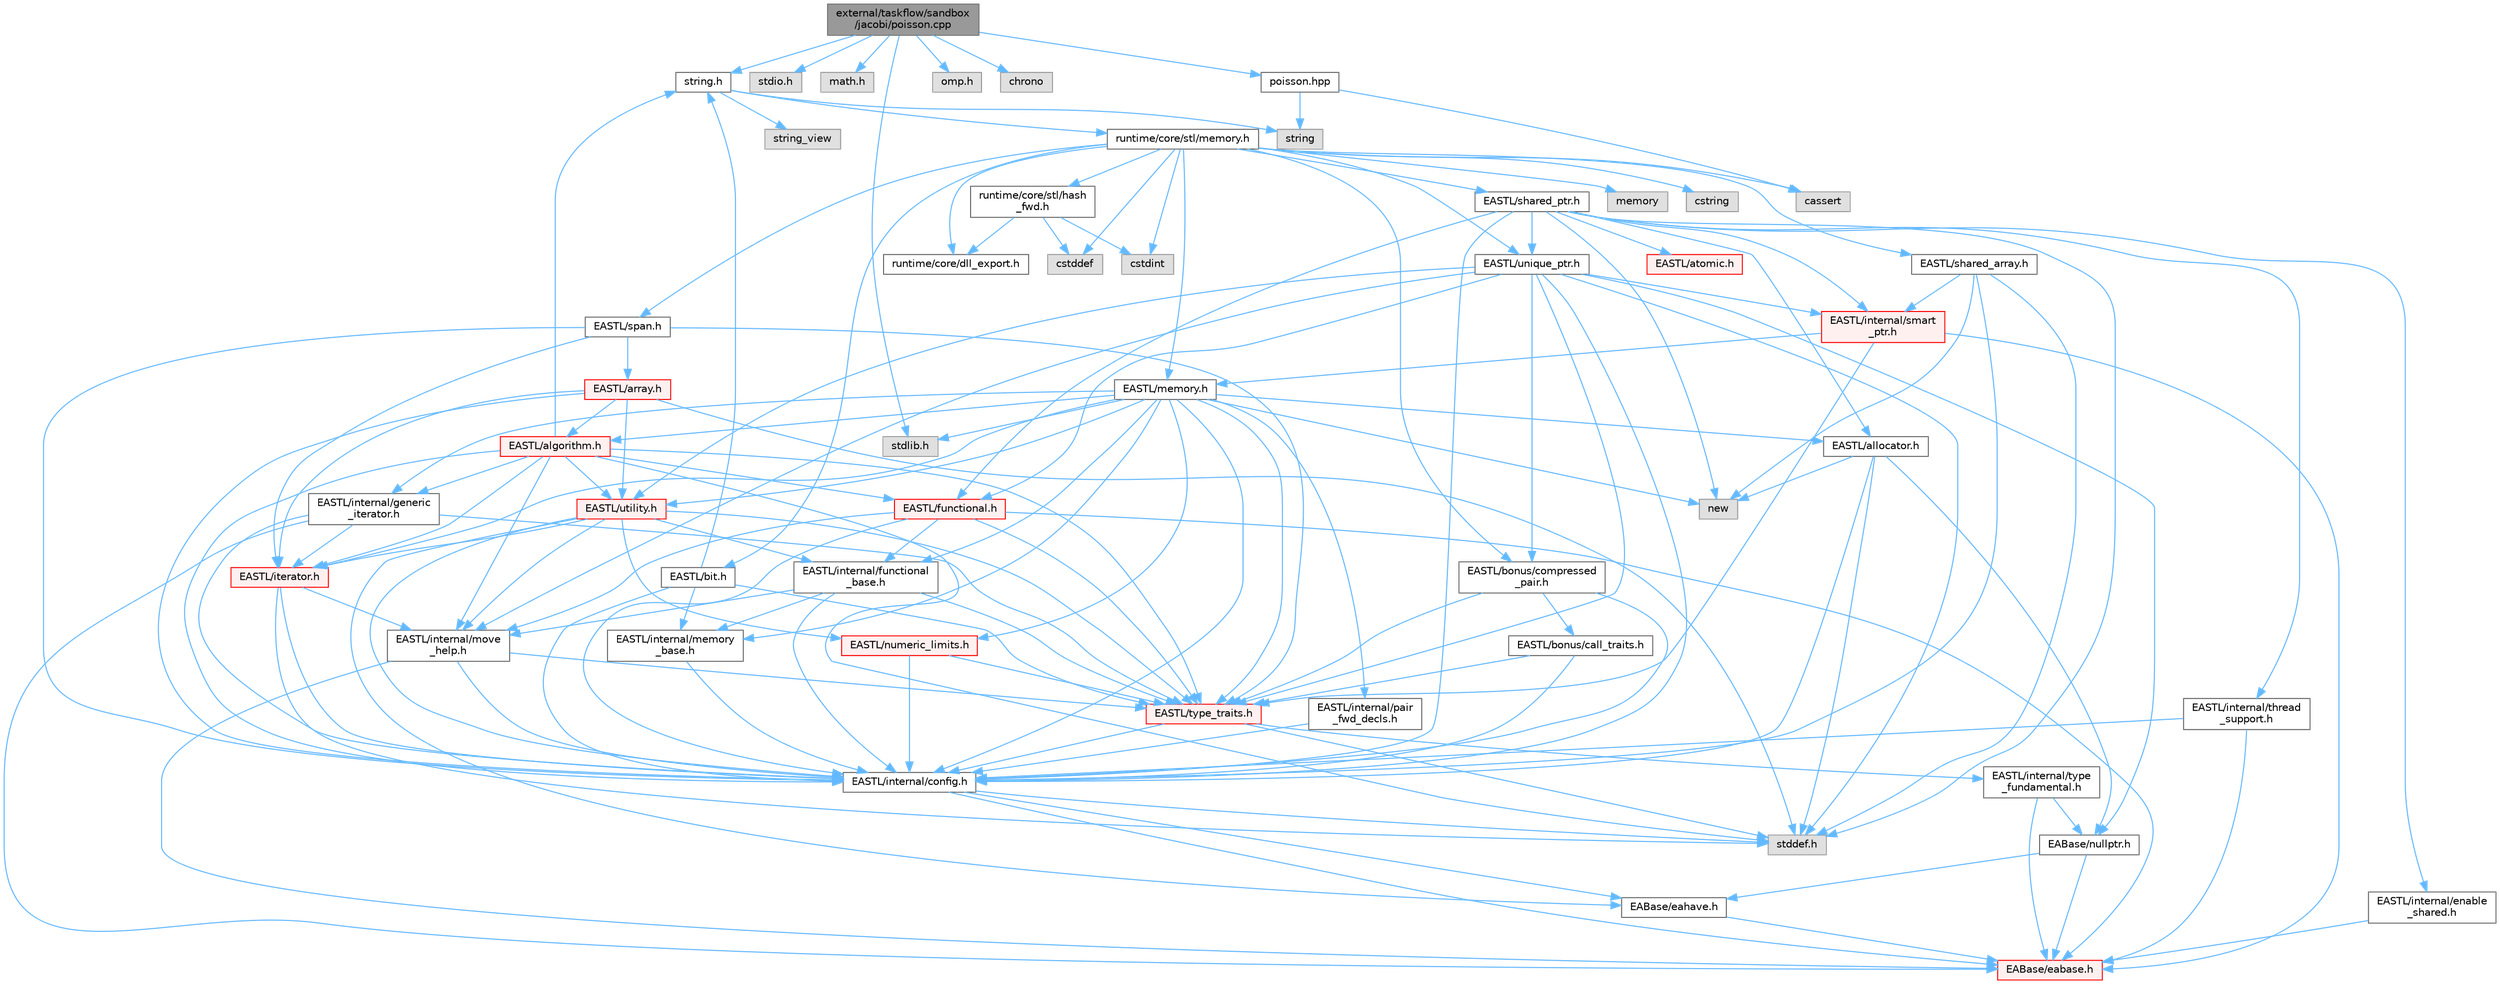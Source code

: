 digraph "external/taskflow/sandbox/jacobi/poisson.cpp"
{
 // LATEX_PDF_SIZE
  bgcolor="transparent";
  edge [fontname=Helvetica,fontsize=10,labelfontname=Helvetica,labelfontsize=10];
  node [fontname=Helvetica,fontsize=10,shape=box,height=0.2,width=0.4];
  Node1 [id="Node000001",label="external/taskflow/sandbox\l/jacobi/poisson.cpp",height=0.2,width=0.4,color="gray40", fillcolor="grey60", style="filled", fontcolor="black",tooltip=" "];
  Node1 -> Node2 [id="edge1_Node000001_Node000002",color="steelblue1",style="solid",tooltip=" "];
  Node2 [id="Node000002",label="stdlib.h",height=0.2,width=0.4,color="grey60", fillcolor="#E0E0E0", style="filled",tooltip=" "];
  Node1 -> Node3 [id="edge2_Node000001_Node000003",color="steelblue1",style="solid",tooltip=" "];
  Node3 [id="Node000003",label="stdio.h",height=0.2,width=0.4,color="grey60", fillcolor="#E0E0E0", style="filled",tooltip=" "];
  Node1 -> Node4 [id="edge3_Node000001_Node000004",color="steelblue1",style="solid",tooltip=" "];
  Node4 [id="Node000004",label="math.h",height=0.2,width=0.4,color="grey60", fillcolor="#E0E0E0", style="filled",tooltip=" "];
  Node1 -> Node5 [id="edge4_Node000001_Node000005",color="steelblue1",style="solid",tooltip=" "];
  Node5 [id="Node000005",label="string.h",height=0.2,width=0.4,color="grey40", fillcolor="white", style="filled",URL="$string_8h.html",tooltip=" "];
  Node5 -> Node6 [id="edge5_Node000005_Node000006",color="steelblue1",style="solid",tooltip=" "];
  Node6 [id="Node000006",label="string",height=0.2,width=0.4,color="grey60", fillcolor="#E0E0E0", style="filled",tooltip=" "];
  Node5 -> Node7 [id="edge6_Node000005_Node000007",color="steelblue1",style="solid",tooltip=" "];
  Node7 [id="Node000007",label="string_view",height=0.2,width=0.4,color="grey60", fillcolor="#E0E0E0", style="filled",tooltip=" "];
  Node5 -> Node8 [id="edge7_Node000005_Node000008",color="steelblue1",style="solid",tooltip=" "];
  Node8 [id="Node000008",label="runtime/core/stl/memory.h",height=0.2,width=0.4,color="grey40", fillcolor="white", style="filled",URL="$runtime_2core_2stl_2memory_8h.html",tooltip=" "];
  Node8 -> Node9 [id="edge8_Node000008_Node000009",color="steelblue1",style="solid",tooltip=" "];
  Node9 [id="Node000009",label="cstddef",height=0.2,width=0.4,color="grey60", fillcolor="#E0E0E0", style="filled",tooltip=" "];
  Node8 -> Node10 [id="edge9_Node000008_Node000010",color="steelblue1",style="solid",tooltip=" "];
  Node10 [id="Node000010",label="cstdint",height=0.2,width=0.4,color="grey60", fillcolor="#E0E0E0", style="filled",tooltip=" "];
  Node8 -> Node11 [id="edge10_Node000008_Node000011",color="steelblue1",style="solid",tooltip=" "];
  Node11 [id="Node000011",label="cassert",height=0.2,width=0.4,color="grey60", fillcolor="#E0E0E0", style="filled",tooltip=" "];
  Node8 -> Node12 [id="edge11_Node000008_Node000012",color="steelblue1",style="solid",tooltip=" "];
  Node12 [id="Node000012",label="memory",height=0.2,width=0.4,color="grey60", fillcolor="#E0E0E0", style="filled",tooltip=" "];
  Node8 -> Node13 [id="edge12_Node000008_Node000013",color="steelblue1",style="solid",tooltip=" "];
  Node13 [id="Node000013",label="cstring",height=0.2,width=0.4,color="grey60", fillcolor="#E0E0E0", style="filled",tooltip=" "];
  Node8 -> Node14 [id="edge13_Node000008_Node000014",color="steelblue1",style="solid",tooltip=" "];
  Node14 [id="Node000014",label="EASTL/bit.h",height=0.2,width=0.4,color="grey40", fillcolor="white", style="filled",URL="$bit_8h.html",tooltip=" "];
  Node14 -> Node15 [id="edge14_Node000014_Node000015",color="steelblue1",style="solid",tooltip=" "];
  Node15 [id="Node000015",label="EASTL/internal/config.h",height=0.2,width=0.4,color="grey40", fillcolor="white", style="filled",URL="$runtime_2_e_a_s_t_l_2include_2_e_a_s_t_l_2internal_2config_8h.html",tooltip=" "];
  Node15 -> Node16 [id="edge15_Node000015_Node000016",color="steelblue1",style="solid",tooltip=" "];
  Node16 [id="Node000016",label="EABase/eabase.h",height=0.2,width=0.4,color="red", fillcolor="#FFF0F0", style="filled",URL="$eabase_8h.html",tooltip=" "];
  Node15 -> Node22 [id="edge16_Node000015_Node000022",color="steelblue1",style="solid",tooltip=" "];
  Node22 [id="Node000022",label="EABase/eahave.h",height=0.2,width=0.4,color="grey40", fillcolor="white", style="filled",URL="$eahave_8h.html",tooltip=" "];
  Node22 -> Node16 [id="edge17_Node000022_Node000016",color="steelblue1",style="solid",tooltip=" "];
  Node15 -> Node23 [id="edge18_Node000015_Node000023",color="steelblue1",style="solid",tooltip=" "];
  Node23 [id="Node000023",label="stddef.h",height=0.2,width=0.4,color="grey60", fillcolor="#E0E0E0", style="filled",tooltip=" "];
  Node14 -> Node24 [id="edge19_Node000014_Node000024",color="steelblue1",style="solid",tooltip=" "];
  Node24 [id="Node000024",label="EASTL/internal/memory\l_base.h",height=0.2,width=0.4,color="grey40", fillcolor="white", style="filled",URL="$memory__base_8h.html",tooltip=" "];
  Node24 -> Node15 [id="edge20_Node000024_Node000015",color="steelblue1",style="solid",tooltip=" "];
  Node14 -> Node25 [id="edge21_Node000014_Node000025",color="steelblue1",style="solid",tooltip=" "];
  Node25 [id="Node000025",label="EASTL/type_traits.h",height=0.2,width=0.4,color="red", fillcolor="#FFF0F0", style="filled",URL="$_e_a_s_t_l_2include_2_e_a_s_t_l_2type__traits_8h.html",tooltip=" "];
  Node25 -> Node15 [id="edge22_Node000025_Node000015",color="steelblue1",style="solid",tooltip=" "];
  Node25 -> Node23 [id="edge23_Node000025_Node000023",color="steelblue1",style="solid",tooltip=" "];
  Node25 -> Node26 [id="edge24_Node000025_Node000026",color="steelblue1",style="solid",tooltip=" "];
  Node26 [id="Node000026",label="EASTL/internal/type\l_fundamental.h",height=0.2,width=0.4,color="grey40", fillcolor="white", style="filled",URL="$type__fundamental_8h.html",tooltip=" "];
  Node26 -> Node16 [id="edge25_Node000026_Node000016",color="steelblue1",style="solid",tooltip=" "];
  Node26 -> Node27 [id="edge26_Node000026_Node000027",color="steelblue1",style="solid",tooltip=" "];
  Node27 [id="Node000027",label="EABase/nullptr.h",height=0.2,width=0.4,color="grey40", fillcolor="white", style="filled",URL="$nullptr_8h.html",tooltip=" "];
  Node27 -> Node16 [id="edge27_Node000027_Node000016",color="steelblue1",style="solid",tooltip=" "];
  Node27 -> Node22 [id="edge28_Node000027_Node000022",color="steelblue1",style="solid",tooltip=" "];
  Node14 -> Node5 [id="edge29_Node000014_Node000005",color="steelblue1",style="solid",tooltip=" "];
  Node8 -> Node35 [id="edge30_Node000008_Node000035",color="steelblue1",style="solid",tooltip=" "];
  Node35 [id="Node000035",label="EASTL/memory.h",height=0.2,width=0.4,color="grey40", fillcolor="white", style="filled",URL="$runtime_2_e_a_s_t_l_2include_2_e_a_s_t_l_2memory_8h.html",tooltip=" "];
  Node35 -> Node15 [id="edge31_Node000035_Node000015",color="steelblue1",style="solid",tooltip=" "];
  Node35 -> Node24 [id="edge32_Node000035_Node000024",color="steelblue1",style="solid",tooltip=" "];
  Node35 -> Node36 [id="edge33_Node000035_Node000036",color="steelblue1",style="solid",tooltip=" "];
  Node36 [id="Node000036",label="EASTL/internal/generic\l_iterator.h",height=0.2,width=0.4,color="grey40", fillcolor="white", style="filled",URL="$generic__iterator_8h.html",tooltip=" "];
  Node36 -> Node16 [id="edge34_Node000036_Node000016",color="steelblue1",style="solid",tooltip=" "];
  Node36 -> Node15 [id="edge35_Node000036_Node000015",color="steelblue1",style="solid",tooltip=" "];
  Node36 -> Node37 [id="edge36_Node000036_Node000037",color="steelblue1",style="solid",tooltip=" "];
  Node37 [id="Node000037",label="EASTL/iterator.h",height=0.2,width=0.4,color="red", fillcolor="#FFF0F0", style="filled",URL="$_e_a_s_t_l_2include_2_e_a_s_t_l_2iterator_8h.html",tooltip=" "];
  Node37 -> Node15 [id="edge37_Node000037_Node000015",color="steelblue1",style="solid",tooltip=" "];
  Node37 -> Node38 [id="edge38_Node000037_Node000038",color="steelblue1",style="solid",tooltip=" "];
  Node38 [id="Node000038",label="EASTL/internal/move\l_help.h",height=0.2,width=0.4,color="grey40", fillcolor="white", style="filled",URL="$move__help_8h.html",tooltip=" "];
  Node38 -> Node16 [id="edge39_Node000038_Node000016",color="steelblue1",style="solid",tooltip=" "];
  Node38 -> Node15 [id="edge40_Node000038_Node000015",color="steelblue1",style="solid",tooltip=" "];
  Node38 -> Node25 [id="edge41_Node000038_Node000025",color="steelblue1",style="solid",tooltip=" "];
  Node37 -> Node23 [id="edge42_Node000037_Node000023",color="steelblue1",style="solid",tooltip=" "];
  Node36 -> Node25 [id="edge43_Node000036_Node000025",color="steelblue1",style="solid",tooltip=" "];
  Node35 -> Node40 [id="edge44_Node000035_Node000040",color="steelblue1",style="solid",tooltip=" "];
  Node40 [id="Node000040",label="EASTL/internal/pair\l_fwd_decls.h",height=0.2,width=0.4,color="grey40", fillcolor="white", style="filled",URL="$pair__fwd__decls_8h.html",tooltip=" "];
  Node40 -> Node15 [id="edge45_Node000040_Node000015",color="steelblue1",style="solid",tooltip=" "];
  Node35 -> Node41 [id="edge46_Node000035_Node000041",color="steelblue1",style="solid",tooltip=" "];
  Node41 [id="Node000041",label="EASTL/internal/functional\l_base.h",height=0.2,width=0.4,color="grey40", fillcolor="white", style="filled",URL="$functional__base_8h.html",tooltip=" "];
  Node41 -> Node15 [id="edge47_Node000041_Node000015",color="steelblue1",style="solid",tooltip=" "];
  Node41 -> Node24 [id="edge48_Node000041_Node000024",color="steelblue1",style="solid",tooltip=" "];
  Node41 -> Node38 [id="edge49_Node000041_Node000038",color="steelblue1",style="solid",tooltip=" "];
  Node41 -> Node25 [id="edge50_Node000041_Node000025",color="steelblue1",style="solid",tooltip=" "];
  Node35 -> Node42 [id="edge51_Node000035_Node000042",color="steelblue1",style="solid",tooltip=" "];
  Node42 [id="Node000042",label="EASTL/algorithm.h",height=0.2,width=0.4,color="red", fillcolor="#FFF0F0", style="filled",URL="$_e_a_s_t_l_2include_2_e_a_s_t_l_2algorithm_8h.html",tooltip=" "];
  Node42 -> Node15 [id="edge52_Node000042_Node000015",color="steelblue1",style="solid",tooltip=" "];
  Node42 -> Node25 [id="edge53_Node000042_Node000025",color="steelblue1",style="solid",tooltip=" "];
  Node42 -> Node38 [id="edge54_Node000042_Node000038",color="steelblue1",style="solid",tooltip=" "];
  Node42 -> Node37 [id="edge55_Node000042_Node000037",color="steelblue1",style="solid",tooltip=" "];
  Node42 -> Node45 [id="edge56_Node000042_Node000045",color="steelblue1",style="solid",tooltip=" "];
  Node45 [id="Node000045",label="EASTL/functional.h",height=0.2,width=0.4,color="red", fillcolor="#FFF0F0", style="filled",URL="$_e_a_s_t_l_2include_2_e_a_s_t_l_2functional_8h.html",tooltip=" "];
  Node45 -> Node16 [id="edge57_Node000045_Node000016",color="steelblue1",style="solid",tooltip=" "];
  Node45 -> Node15 [id="edge58_Node000045_Node000015",color="steelblue1",style="solid",tooltip=" "];
  Node45 -> Node38 [id="edge59_Node000045_Node000038",color="steelblue1",style="solid",tooltip=" "];
  Node45 -> Node25 [id="edge60_Node000045_Node000025",color="steelblue1",style="solid",tooltip=" "];
  Node45 -> Node41 [id="edge61_Node000045_Node000041",color="steelblue1",style="solid",tooltip=" "];
  Node42 -> Node52 [id="edge62_Node000042_Node000052",color="steelblue1",style="solid",tooltip=" "];
  Node52 [id="Node000052",label="EASTL/utility.h",height=0.2,width=0.4,color="red", fillcolor="#FFF0F0", style="filled",URL="$runtime_2_e_a_s_t_l_2include_2_e_a_s_t_l_2utility_8h.html",tooltip=" "];
  Node52 -> Node15 [id="edge63_Node000052_Node000015",color="steelblue1",style="solid",tooltip=" "];
  Node52 -> Node25 [id="edge64_Node000052_Node000025",color="steelblue1",style="solid",tooltip=" "];
  Node52 -> Node37 [id="edge65_Node000052_Node000037",color="steelblue1",style="solid",tooltip=" "];
  Node52 -> Node53 [id="edge66_Node000052_Node000053",color="steelblue1",style="solid",tooltip=" "];
  Node53 [id="Node000053",label="EASTL/numeric_limits.h",height=0.2,width=0.4,color="red", fillcolor="#FFF0F0", style="filled",URL="$numeric__limits_8h.html",tooltip=" "];
  Node53 -> Node15 [id="edge67_Node000053_Node000015",color="steelblue1",style="solid",tooltip=" "];
  Node53 -> Node25 [id="edge68_Node000053_Node000025",color="steelblue1",style="solid",tooltip=" "];
  Node52 -> Node41 [id="edge69_Node000052_Node000041",color="steelblue1",style="solid",tooltip=" "];
  Node52 -> Node38 [id="edge70_Node000052_Node000038",color="steelblue1",style="solid",tooltip=" "];
  Node52 -> Node22 [id="edge71_Node000052_Node000022",color="steelblue1",style="solid",tooltip=" "];
  Node42 -> Node36 [id="edge72_Node000042_Node000036",color="steelblue1",style="solid",tooltip=" "];
  Node42 -> Node23 [id="edge73_Node000042_Node000023",color="steelblue1",style="solid",tooltip=" "];
  Node42 -> Node5 [id="edge74_Node000042_Node000005",color="steelblue1",style="solid",tooltip=" "];
  Node35 -> Node25 [id="edge75_Node000035_Node000025",color="steelblue1",style="solid",tooltip=" "];
  Node35 -> Node49 [id="edge76_Node000035_Node000049",color="steelblue1",style="solid",tooltip=" "];
  Node49 [id="Node000049",label="EASTL/allocator.h",height=0.2,width=0.4,color="grey40", fillcolor="white", style="filled",URL="$runtime_2_e_a_s_t_l_2include_2_e_a_s_t_l_2allocator_8h.html",tooltip=" "];
  Node49 -> Node15 [id="edge77_Node000049_Node000015",color="steelblue1",style="solid",tooltip=" "];
  Node49 -> Node27 [id="edge78_Node000049_Node000027",color="steelblue1",style="solid",tooltip=" "];
  Node49 -> Node23 [id="edge79_Node000049_Node000023",color="steelblue1",style="solid",tooltip=" "];
  Node49 -> Node50 [id="edge80_Node000049_Node000050",color="steelblue1",style="solid",tooltip=" "];
  Node50 [id="Node000050",label="new",height=0.2,width=0.4,color="grey60", fillcolor="#E0E0E0", style="filled",tooltip=" "];
  Node35 -> Node37 [id="edge81_Node000035_Node000037",color="steelblue1",style="solid",tooltip=" "];
  Node35 -> Node52 [id="edge82_Node000035_Node000052",color="steelblue1",style="solid",tooltip=" "];
  Node35 -> Node53 [id="edge83_Node000035_Node000053",color="steelblue1",style="solid",tooltip=" "];
  Node35 -> Node2 [id="edge84_Node000035_Node000002",color="steelblue1",style="solid",tooltip=" "];
  Node35 -> Node50 [id="edge85_Node000035_Node000050",color="steelblue1",style="solid",tooltip=" "];
  Node8 -> Node62 [id="edge86_Node000008_Node000062",color="steelblue1",style="solid",tooltip=" "];
  Node62 [id="Node000062",label="EASTL/shared_array.h",height=0.2,width=0.4,color="grey40", fillcolor="white", style="filled",URL="$shared__array_8h.html",tooltip=" "];
  Node62 -> Node15 [id="edge87_Node000062_Node000015",color="steelblue1",style="solid",tooltip=" "];
  Node62 -> Node63 [id="edge88_Node000062_Node000063",color="steelblue1",style="solid",tooltip=" "];
  Node63 [id="Node000063",label="EASTL/internal/smart\l_ptr.h",height=0.2,width=0.4,color="red", fillcolor="#FFF0F0", style="filled",URL="$smart__ptr_8h.html",tooltip=" "];
  Node63 -> Node16 [id="edge89_Node000063_Node000016",color="steelblue1",style="solid",tooltip=" "];
  Node63 -> Node35 [id="edge90_Node000063_Node000035",color="steelblue1",style="solid",tooltip=" "];
  Node63 -> Node25 [id="edge91_Node000063_Node000025",color="steelblue1",style="solid",tooltip=" "];
  Node62 -> Node50 [id="edge92_Node000062_Node000050",color="steelblue1",style="solid",tooltip=" "];
  Node62 -> Node23 [id="edge93_Node000062_Node000023",color="steelblue1",style="solid",tooltip=" "];
  Node8 -> Node65 [id="edge94_Node000008_Node000065",color="steelblue1",style="solid",tooltip=" "];
  Node65 [id="Node000065",label="EASTL/unique_ptr.h",height=0.2,width=0.4,color="grey40", fillcolor="white", style="filled",URL="$unique__ptr_8h.html",tooltip=" "];
  Node65 -> Node27 [id="edge95_Node000065_Node000027",color="steelblue1",style="solid",tooltip=" "];
  Node65 -> Node66 [id="edge96_Node000065_Node000066",color="steelblue1",style="solid",tooltip=" "];
  Node66 [id="Node000066",label="EASTL/bonus/compressed\l_pair.h",height=0.2,width=0.4,color="grey40", fillcolor="white", style="filled",URL="$compressed__pair_8h.html",tooltip=" "];
  Node66 -> Node15 [id="edge97_Node000066_Node000015",color="steelblue1",style="solid",tooltip=" "];
  Node66 -> Node25 [id="edge98_Node000066_Node000025",color="steelblue1",style="solid",tooltip=" "];
  Node66 -> Node67 [id="edge99_Node000066_Node000067",color="steelblue1",style="solid",tooltip=" "];
  Node67 [id="Node000067",label="EASTL/bonus/call_traits.h",height=0.2,width=0.4,color="grey40", fillcolor="white", style="filled",URL="$call__traits_8h.html",tooltip=" "];
  Node67 -> Node15 [id="edge100_Node000067_Node000015",color="steelblue1",style="solid",tooltip=" "];
  Node67 -> Node25 [id="edge101_Node000067_Node000025",color="steelblue1",style="solid",tooltip=" "];
  Node65 -> Node45 [id="edge102_Node000065_Node000045",color="steelblue1",style="solid",tooltip=" "];
  Node65 -> Node15 [id="edge103_Node000065_Node000015",color="steelblue1",style="solid",tooltip=" "];
  Node65 -> Node38 [id="edge104_Node000065_Node000038",color="steelblue1",style="solid",tooltip=" "];
  Node65 -> Node63 [id="edge105_Node000065_Node000063",color="steelblue1",style="solid",tooltip=" "];
  Node65 -> Node25 [id="edge106_Node000065_Node000025",color="steelblue1",style="solid",tooltip=" "];
  Node65 -> Node52 [id="edge107_Node000065_Node000052",color="steelblue1",style="solid",tooltip=" "];
  Node65 -> Node23 [id="edge108_Node000065_Node000023",color="steelblue1",style="solid",tooltip=" "];
  Node8 -> Node68 [id="edge109_Node000008_Node000068",color="steelblue1",style="solid",tooltip=" "];
  Node68 [id="Node000068",label="EASTL/shared_ptr.h",height=0.2,width=0.4,color="grey40", fillcolor="white", style="filled",URL="$shared__ptr_8h.html",tooltip=" "];
  Node68 -> Node15 [id="edge110_Node000068_Node000015",color="steelblue1",style="solid",tooltip=" "];
  Node68 -> Node63 [id="edge111_Node000068_Node000063",color="steelblue1",style="solid",tooltip=" "];
  Node68 -> Node69 [id="edge112_Node000068_Node000069",color="steelblue1",style="solid",tooltip=" "];
  Node69 [id="Node000069",label="EASTL/internal/thread\l_support.h",height=0.2,width=0.4,color="grey40", fillcolor="white", style="filled",URL="$thread__support_8h.html",tooltip=" "];
  Node69 -> Node16 [id="edge113_Node000069_Node000016",color="steelblue1",style="solid",tooltip=" "];
  Node69 -> Node15 [id="edge114_Node000069_Node000015",color="steelblue1",style="solid",tooltip=" "];
  Node68 -> Node65 [id="edge115_Node000068_Node000065",color="steelblue1",style="solid",tooltip=" "];
  Node68 -> Node45 [id="edge116_Node000068_Node000045",color="steelblue1",style="solid",tooltip=" "];
  Node68 -> Node49 [id="edge117_Node000068_Node000049",color="steelblue1",style="solid",tooltip=" "];
  Node68 -> Node70 [id="edge118_Node000068_Node000070",color="steelblue1",style="solid",tooltip=" "];
  Node70 [id="Node000070",label="EASTL/atomic.h",height=0.2,width=0.4,color="red", fillcolor="#FFF0F0", style="filled",URL="$runtime_2_e_a_s_t_l_2include_2_e_a_s_t_l_2atomic_8h.html",tooltip=" "];
  Node68 -> Node50 [id="edge119_Node000068_Node000050",color="steelblue1",style="solid",tooltip=" "];
  Node68 -> Node23 [id="edge120_Node000068_Node000023",color="steelblue1",style="solid",tooltip=" "];
  Node68 -> Node147 [id="edge121_Node000068_Node000147",color="steelblue1",style="solid",tooltip=" "];
  Node147 [id="Node000147",label="EASTL/internal/enable\l_shared.h",height=0.2,width=0.4,color="grey40", fillcolor="white", style="filled",URL="$enable__shared_8h.html",tooltip=" "];
  Node147 -> Node16 [id="edge122_Node000147_Node000016",color="steelblue1",style="solid",tooltip=" "];
  Node8 -> Node148 [id="edge123_Node000008_Node000148",color="steelblue1",style="solid",tooltip=" "];
  Node148 [id="Node000148",label="EASTL/span.h",height=0.2,width=0.4,color="grey40", fillcolor="white", style="filled",URL="$span_8h.html",tooltip=" "];
  Node148 -> Node15 [id="edge124_Node000148_Node000015",color="steelblue1",style="solid",tooltip=" "];
  Node148 -> Node25 [id="edge125_Node000148_Node000025",color="steelblue1",style="solid",tooltip=" "];
  Node148 -> Node37 [id="edge126_Node000148_Node000037",color="steelblue1",style="solid",tooltip=" "];
  Node148 -> Node149 [id="edge127_Node000148_Node000149",color="steelblue1",style="solid",tooltip=" "];
  Node149 [id="Node000149",label="EASTL/array.h",height=0.2,width=0.4,color="red", fillcolor="#FFF0F0", style="filled",URL="$runtime_2_e_a_s_t_l_2include_2_e_a_s_t_l_2array_8h.html",tooltip=" "];
  Node149 -> Node15 [id="edge128_Node000149_Node000015",color="steelblue1",style="solid",tooltip=" "];
  Node149 -> Node37 [id="edge129_Node000149_Node000037",color="steelblue1",style="solid",tooltip=" "];
  Node149 -> Node42 [id="edge130_Node000149_Node000042",color="steelblue1",style="solid",tooltip=" "];
  Node149 -> Node52 [id="edge131_Node000149_Node000052",color="steelblue1",style="solid",tooltip=" "];
  Node149 -> Node23 [id="edge132_Node000149_Node000023",color="steelblue1",style="solid",tooltip=" "];
  Node8 -> Node66 [id="edge133_Node000008_Node000066",color="steelblue1",style="solid",tooltip=" "];
  Node8 -> Node151 [id="edge134_Node000008_Node000151",color="steelblue1",style="solid",tooltip=" "];
  Node151 [id="Node000151",label="runtime/core/dll_export.h",height=0.2,width=0.4,color="grey40", fillcolor="white", style="filled",URL="$dll__export_8h.html",tooltip=" "];
  Node8 -> Node152 [id="edge135_Node000008_Node000152",color="steelblue1",style="solid",tooltip=" "];
  Node152 [id="Node000152",label="runtime/core/stl/hash\l_fwd.h",height=0.2,width=0.4,color="grey40", fillcolor="white", style="filled",URL="$hash__fwd_8h.html",tooltip=" "];
  Node152 -> Node9 [id="edge136_Node000152_Node000009",color="steelblue1",style="solid",tooltip=" "];
  Node152 -> Node10 [id="edge137_Node000152_Node000010",color="steelblue1",style="solid",tooltip=" "];
  Node152 -> Node151 [id="edge138_Node000152_Node000151",color="steelblue1",style="solid",tooltip=" "];
  Node1 -> Node153 [id="edge139_Node000001_Node000153",color="steelblue1",style="solid",tooltip=" "];
  Node153 [id="Node000153",label="omp.h",height=0.2,width=0.4,color="grey60", fillcolor="#E0E0E0", style="filled",tooltip=" "];
  Node1 -> Node154 [id="edge140_Node000001_Node000154",color="steelblue1",style="solid",tooltip=" "];
  Node154 [id="Node000154",label="chrono",height=0.2,width=0.4,color="grey60", fillcolor="#E0E0E0", style="filled",tooltip=" "];
  Node1 -> Node155 [id="edge141_Node000001_Node000155",color="steelblue1",style="solid",tooltip=" "];
  Node155 [id="Node000155",label="poisson.hpp",height=0.2,width=0.4,color="grey40", fillcolor="white", style="filled",URL="$poisson_8hpp.html",tooltip=" "];
  Node155 -> Node11 [id="edge142_Node000155_Node000011",color="steelblue1",style="solid",tooltip=" "];
  Node155 -> Node6 [id="edge143_Node000155_Node000006",color="steelblue1",style="solid",tooltip=" "];
}
